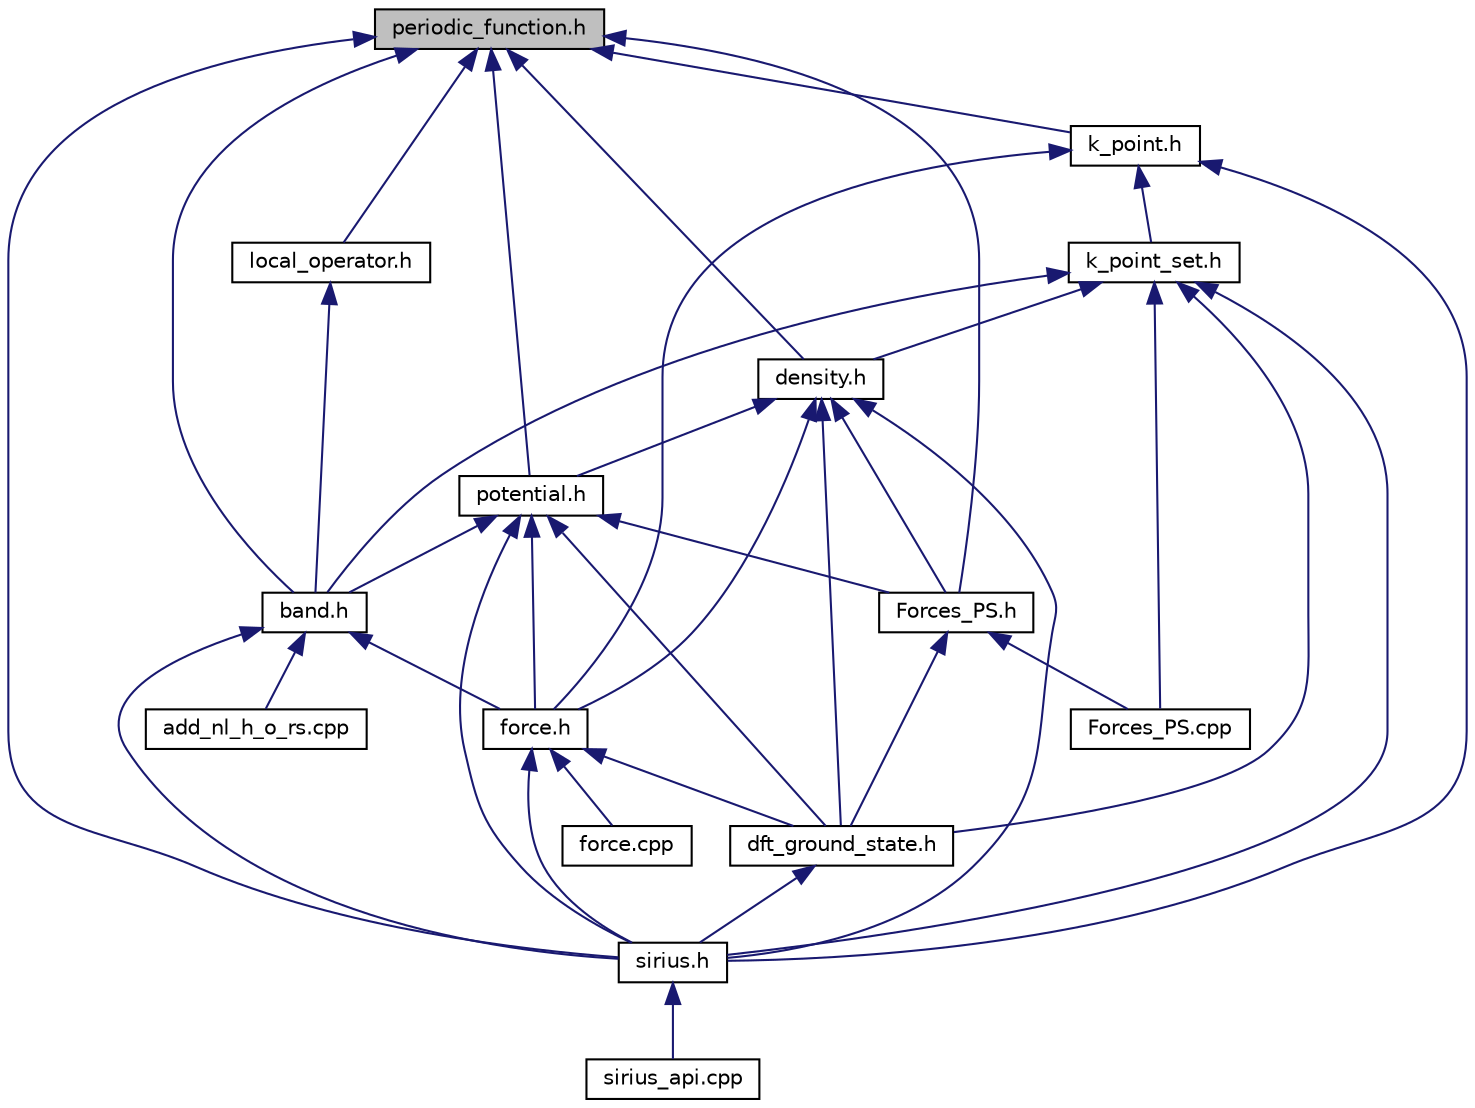 digraph "periodic_function.h"
{
 // INTERACTIVE_SVG=YES
  edge [fontname="Helvetica",fontsize="10",labelfontname="Helvetica",labelfontsize="10"];
  node [fontname="Helvetica",fontsize="10",shape=record];
  Node1 [label="periodic_function.h",height=0.2,width=0.4,color="black", fillcolor="grey75", style="filled", fontcolor="black"];
  Node1 -> Node2 [dir="back",color="midnightblue",fontsize="10",style="solid",fontname="Helvetica"];
  Node2 [label="band.h",height=0.2,width=0.4,color="black", fillcolor="white", style="filled",URL="$band_8h.html",tooltip="Contains declaration and partial implementation of sirius::Band class. "];
  Node2 -> Node3 [dir="back",color="midnightblue",fontsize="10",style="solid",fontname="Helvetica"];
  Node3 [label="add_nl_h_o_rs.cpp",height=0.2,width=0.4,color="black", fillcolor="white", style="filled",URL="$add__nl__h__o__rs_8cpp_source.html"];
  Node2 -> Node4 [dir="back",color="midnightblue",fontsize="10",style="solid",fontname="Helvetica"];
  Node4 [label="force.h",height=0.2,width=0.4,color="black", fillcolor="white", style="filled",URL="$force_8h.html",tooltip="Contains definition of sirius::Force class. "];
  Node4 -> Node5 [dir="back",color="midnightblue",fontsize="10",style="solid",fontname="Helvetica"];
  Node5 [label="dft_ground_state.h",height=0.2,width=0.4,color="black", fillcolor="white", style="filled",URL="$dft__ground__state_8h.html",tooltip="Contains definition and partial implementation of sirius::DFT_ground_state class. ..."];
  Node5 -> Node6 [dir="back",color="midnightblue",fontsize="10",style="solid",fontname="Helvetica"];
  Node6 [label="sirius.h",height=0.2,width=0.4,color="black", fillcolor="white", style="filled",URL="$sirius_8h.html",tooltip="\"All-in-one\" include file. "];
  Node6 -> Node7 [dir="back",color="midnightblue",fontsize="10",style="solid",fontname="Helvetica"];
  Node7 [label="sirius_api.cpp",height=0.2,width=0.4,color="black", fillcolor="white", style="filled",URL="$sirius__api_8cpp.html",tooltip="Fortran API. "];
  Node4 -> Node8 [dir="back",color="midnightblue",fontsize="10",style="solid",fontname="Helvetica"];
  Node8 [label="force.cpp",height=0.2,width=0.4,color="black", fillcolor="white", style="filled",URL="$force_8cpp.html",tooltip="Contains implementation of sirius::Force class. "];
  Node4 -> Node6 [dir="back",color="midnightblue",fontsize="10",style="solid",fontname="Helvetica"];
  Node2 -> Node6 [dir="back",color="midnightblue",fontsize="10",style="solid",fontname="Helvetica"];
  Node1 -> Node9 [dir="back",color="midnightblue",fontsize="10",style="solid",fontname="Helvetica"];
  Node9 [label="k_point.h",height=0.2,width=0.4,color="black", fillcolor="white", style="filled",URL="$k__point_8h.html",tooltip="Contains definition and partial implementation of sirius::K_point class. "];
  Node9 -> Node10 [dir="back",color="midnightblue",fontsize="10",style="solid",fontname="Helvetica"];
  Node10 [label="k_point_set.h",height=0.2,width=0.4,color="black", fillcolor="white", style="filled",URL="$k__point__set_8h.html",tooltip="Contains declaration and partial implementation of sirius::K_point_set class. "];
  Node10 -> Node2 [dir="back",color="midnightblue",fontsize="10",style="solid",fontname="Helvetica"];
  Node10 -> Node11 [dir="back",color="midnightblue",fontsize="10",style="solid",fontname="Helvetica"];
  Node11 [label="density.h",height=0.2,width=0.4,color="black", fillcolor="white", style="filled",URL="$density_8h.html",tooltip="Contains definition and partial implementation of sirius::Density class. "];
  Node11 -> Node12 [dir="back",color="midnightblue",fontsize="10",style="solid",fontname="Helvetica"];
  Node12 [label="potential.h",height=0.2,width=0.4,color="black", fillcolor="white", style="filled",URL="$potential_8h.html",tooltip="Contains declaration and partial implementation of sirius::Potential class. "];
  Node12 -> Node2 [dir="back",color="midnightblue",fontsize="10",style="solid",fontname="Helvetica"];
  Node12 -> Node5 [dir="back",color="midnightblue",fontsize="10",style="solid",fontname="Helvetica"];
  Node12 -> Node4 [dir="back",color="midnightblue",fontsize="10",style="solid",fontname="Helvetica"];
  Node12 -> Node13 [dir="back",color="midnightblue",fontsize="10",style="solid",fontname="Helvetica"];
  Node13 [label="Forces_PS.h",height=0.2,width=0.4,color="black", fillcolor="white", style="filled",URL="$_forces___p_s_8h_source.html"];
  Node13 -> Node5 [dir="back",color="midnightblue",fontsize="10",style="solid",fontname="Helvetica"];
  Node13 -> Node14 [dir="back",color="midnightblue",fontsize="10",style="solid",fontname="Helvetica"];
  Node14 [label="Forces_PS.cpp",height=0.2,width=0.4,color="black", fillcolor="white", style="filled",URL="$_forces___p_s_8cpp_source.html"];
  Node12 -> Node6 [dir="back",color="midnightblue",fontsize="10",style="solid",fontname="Helvetica"];
  Node11 -> Node5 [dir="back",color="midnightblue",fontsize="10",style="solid",fontname="Helvetica"];
  Node11 -> Node4 [dir="back",color="midnightblue",fontsize="10",style="solid",fontname="Helvetica"];
  Node11 -> Node13 [dir="back",color="midnightblue",fontsize="10",style="solid",fontname="Helvetica"];
  Node11 -> Node6 [dir="back",color="midnightblue",fontsize="10",style="solid",fontname="Helvetica"];
  Node10 -> Node5 [dir="back",color="midnightblue",fontsize="10",style="solid",fontname="Helvetica"];
  Node10 -> Node14 [dir="back",color="midnightblue",fontsize="10",style="solid",fontname="Helvetica"];
  Node10 -> Node6 [dir="back",color="midnightblue",fontsize="10",style="solid",fontname="Helvetica"];
  Node9 -> Node4 [dir="back",color="midnightblue",fontsize="10",style="solid",fontname="Helvetica"];
  Node9 -> Node6 [dir="back",color="midnightblue",fontsize="10",style="solid",fontname="Helvetica"];
  Node1 -> Node12 [dir="back",color="midnightblue",fontsize="10",style="solid",fontname="Helvetica"];
  Node1 -> Node11 [dir="back",color="midnightblue",fontsize="10",style="solid",fontname="Helvetica"];
  Node1 -> Node15 [dir="back",color="midnightblue",fontsize="10",style="solid",fontname="Helvetica"];
  Node15 [label="local_operator.h",height=0.2,width=0.4,color="black", fillcolor="white", style="filled",URL="$local__operator_8h.html",tooltip="Contains declaration and implementation of sirius::Local_operator class. "];
  Node15 -> Node2 [dir="back",color="midnightblue",fontsize="10",style="solid",fontname="Helvetica"];
  Node1 -> Node13 [dir="back",color="midnightblue",fontsize="10",style="solid",fontname="Helvetica"];
  Node1 -> Node6 [dir="back",color="midnightblue",fontsize="10",style="solid",fontname="Helvetica"];
}
